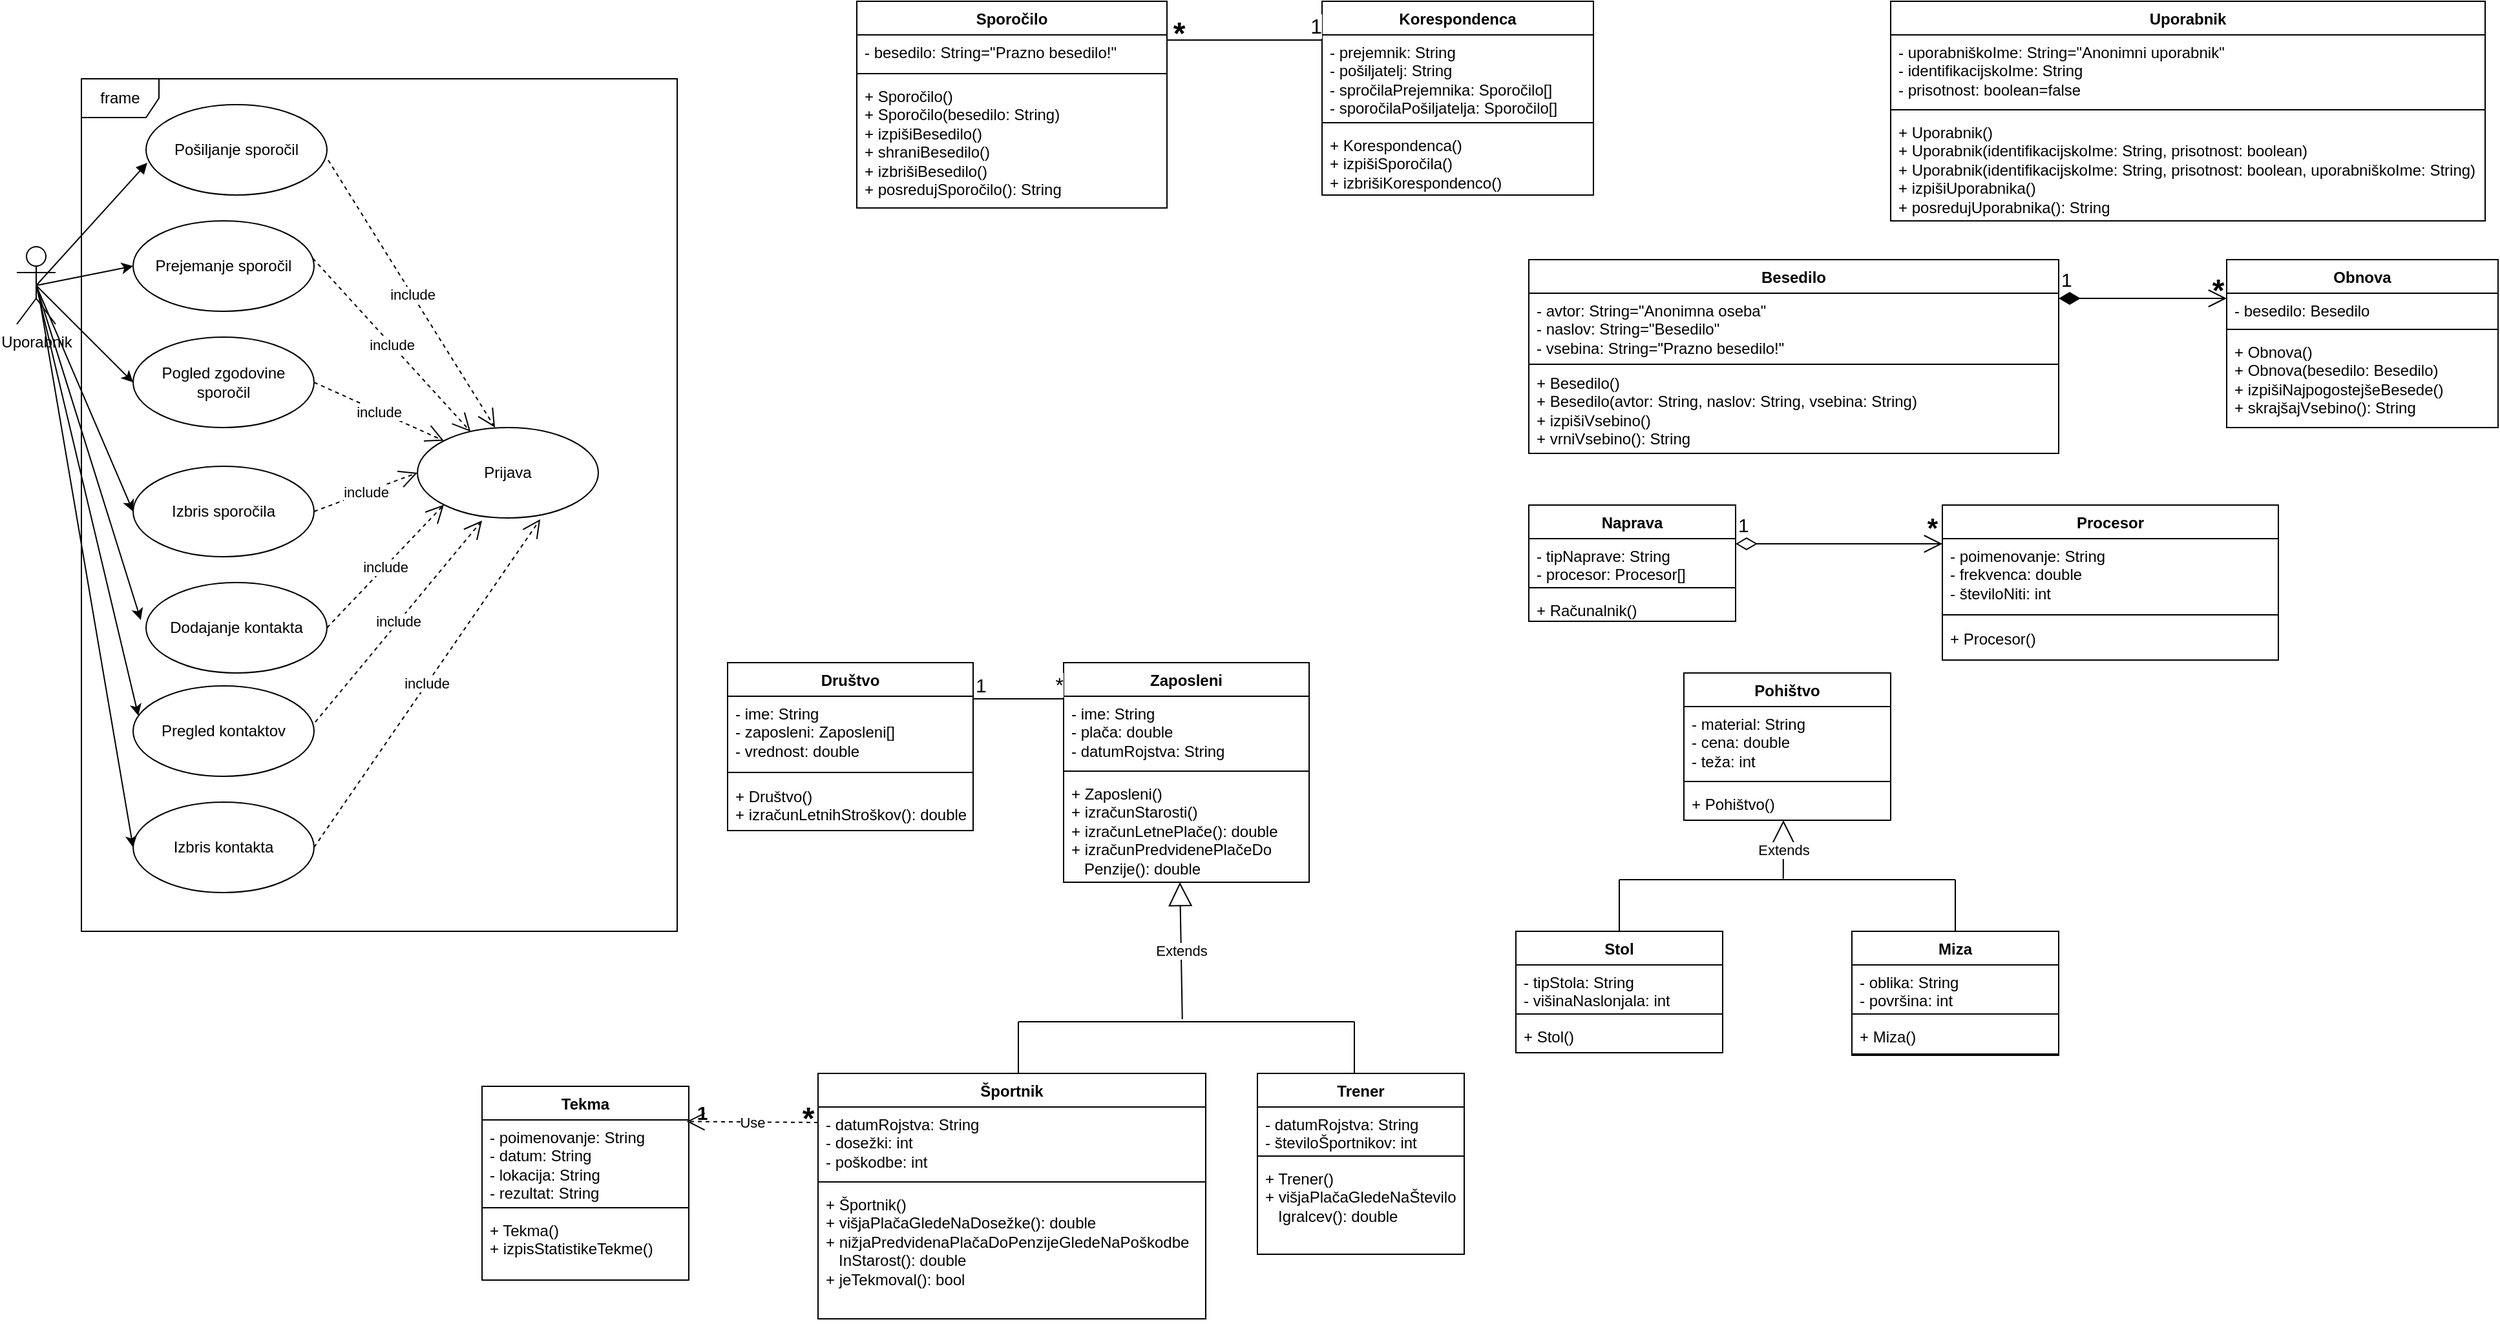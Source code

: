<mxfile version="22.1.18" type="github">
  <diagram name="Page-1" id="e7e014a7-5840-1c2e-5031-d8a46d1fe8dd">
    <mxGraphModel dx="3728" dy="1201" grid="1" gridSize="10" guides="1" tooltips="1" connect="1" arrows="1" fold="1" page="1" pageScale="1" pageWidth="827" pageHeight="1169" background="none" math="0" shadow="0">
      <root>
        <mxCell id="0" />
        <mxCell id="1" parent="0" />
        <mxCell id="2Ut5ocH-LsbYLZYQ9y6n-55" value="Sporočilo" style="swimlane;fontStyle=1;align=center;verticalAlign=top;childLayout=stackLayout;horizontal=1;startSize=26;horizontalStack=0;resizeParent=1;resizeParentMax=0;resizeLast=0;collapsible=1;marginBottom=0;whiteSpace=wrap;html=1;" parent="1" vertex="1">
          <mxGeometry x="-480" y="40" width="240" height="160" as="geometry" />
        </mxCell>
        <mxCell id="2Ut5ocH-LsbYLZYQ9y6n-56" value="- besedilo: String=&quot;Prazno besedilo!&quot;" style="text;strokeColor=none;fillColor=none;align=left;verticalAlign=top;spacingLeft=4;spacingRight=4;overflow=hidden;rotatable=0;points=[[0,0.5],[1,0.5]];portConstraint=eastwest;whiteSpace=wrap;html=1;" parent="2Ut5ocH-LsbYLZYQ9y6n-55" vertex="1">
          <mxGeometry y="26" width="240" height="26" as="geometry" />
        </mxCell>
        <mxCell id="2Ut5ocH-LsbYLZYQ9y6n-57" value="" style="line;strokeWidth=1;fillColor=none;align=left;verticalAlign=middle;spacingTop=-1;spacingLeft=3;spacingRight=3;rotatable=0;labelPosition=right;points=[];portConstraint=eastwest;strokeColor=inherit;" parent="2Ut5ocH-LsbYLZYQ9y6n-55" vertex="1">
          <mxGeometry y="52" width="240" height="8" as="geometry" />
        </mxCell>
        <mxCell id="2Ut5ocH-LsbYLZYQ9y6n-58" value="+ Sporočilo()&lt;br&gt;+ Sporočilo(besedilo: String)&lt;br&gt;+ izpišiBesedilo()&lt;br&gt;+ shraniBesedilo()&lt;br&gt;+ izbrišiBesedilo()&lt;br&gt;+ posredujSporočilo(): String&lt;br&gt;&lt;span id=&quot;docs-internal-guid-d6e9b608-7fff-2b1b-9bd6-6f1874b1965f&quot;&gt;&lt;/span&gt;&lt;span id=&quot;docs-internal-guid-d6e9b608-7fff-2b1b-9bd6-6f1874b1965f&quot;&gt;&lt;/span&gt;&lt;span id=&quot;docs-internal-guid-d6e9b608-7fff-2b1b-9bd6-6f1874b1965f&quot;&gt;&lt;/span&gt;&lt;span id=&quot;docs-internal-guid-d6e9b608-7fff-2b1b-9bd6-6f1874b1965f&quot;&gt;&lt;/span&gt;&lt;span id=&quot;docs-internal-guid-d6e9b608-7fff-2b1b-9bd6-6f1874b1965f&quot;&gt;&lt;/span&gt;" style="text;strokeColor=none;fillColor=none;align=left;verticalAlign=top;spacingLeft=4;spacingRight=4;overflow=hidden;rotatable=0;points=[[0,0.5],[1,0.5]];portConstraint=eastwest;whiteSpace=wrap;html=1;" parent="2Ut5ocH-LsbYLZYQ9y6n-55" vertex="1">
          <mxGeometry y="60" width="240" height="100" as="geometry" />
        </mxCell>
        <mxCell id="uHNLdla4G0YN6rVvNCMQ-1" value="Uporabnik" style="swimlane;fontStyle=1;align=center;verticalAlign=top;childLayout=stackLayout;horizontal=1;startSize=26;horizontalStack=0;resizeParent=1;resizeParentMax=0;resizeLast=0;collapsible=1;marginBottom=0;whiteSpace=wrap;html=1;" parent="1" vertex="1">
          <mxGeometry x="320" y="40" width="460" height="170" as="geometry" />
        </mxCell>
        <mxCell id="uHNLdla4G0YN6rVvNCMQ-2" value="- uporabniškoIme: String=&quot;Anonimni uporabnik&quot;&lt;br&gt;- identifikacijskoIme: String&lt;br&gt;- prisotnost: boolean=false" style="text;strokeColor=none;fillColor=none;align=left;verticalAlign=top;spacingLeft=4;spacingRight=4;overflow=hidden;rotatable=0;points=[[0,0.5],[1,0.5]];portConstraint=eastwest;whiteSpace=wrap;html=1;" parent="uHNLdla4G0YN6rVvNCMQ-1" vertex="1">
          <mxGeometry y="26" width="460" height="54" as="geometry" />
        </mxCell>
        <mxCell id="uHNLdla4G0YN6rVvNCMQ-3" value="" style="line;strokeWidth=1;fillColor=none;align=left;verticalAlign=middle;spacingTop=-1;spacingLeft=3;spacingRight=3;rotatable=0;labelPosition=right;points=[];portConstraint=eastwest;strokeColor=inherit;" parent="uHNLdla4G0YN6rVvNCMQ-1" vertex="1">
          <mxGeometry y="80" width="460" height="8" as="geometry" />
        </mxCell>
        <mxCell id="uHNLdla4G0YN6rVvNCMQ-4" value="+ Uporabnik()&lt;br&gt;+ Uporabnik(identifikacijskoIme: String, prisotnost: boolean)&lt;br&gt;+ Uporabnik(identifikacijskoIme: String, prisotnost: boolean, uporabniškoIme: String)&lt;br&gt;+ izpišiUporabnika()&lt;br&gt;+ posredujUporabnika(): String" style="text;strokeColor=none;fillColor=none;align=left;verticalAlign=top;spacingLeft=4;spacingRight=4;overflow=hidden;rotatable=0;points=[[0,0.5],[1,0.5]];portConstraint=eastwest;whiteSpace=wrap;html=1;" parent="uHNLdla4G0YN6rVvNCMQ-1" vertex="1">
          <mxGeometry y="88" width="460" height="82" as="geometry" />
        </mxCell>
        <mxCell id="2gEArUe1M6GAnmezjM4J-1" value="Besedilo" style="swimlane;fontStyle=1;align=center;verticalAlign=top;childLayout=stackLayout;horizontal=1;startSize=26;horizontalStack=0;resizeParent=1;resizeParentMax=0;resizeLast=0;collapsible=1;marginBottom=0;whiteSpace=wrap;html=1;" parent="1" vertex="1">
          <mxGeometry x="40" y="240" width="410" height="150" as="geometry" />
        </mxCell>
        <mxCell id="2gEArUe1M6GAnmezjM4J-2" value="- avtor: String=&quot;Anonimna oseba&quot;&lt;br style=&quot;border-color: var(--border-color);&quot;&gt;- naslov: String=&quot;Besedilo&quot;&lt;br style=&quot;border-color: var(--border-color);&quot;&gt;- vsebina: String=&quot;Prazno besedilo!&quot;" style="text;strokeColor=none;fillColor=none;align=left;verticalAlign=top;spacingLeft=4;spacingRight=4;overflow=hidden;rotatable=0;points=[[0,0.5],[1,0.5]];portConstraint=eastwest;whiteSpace=wrap;html=1;" parent="2gEArUe1M6GAnmezjM4J-1" vertex="1">
          <mxGeometry y="26" width="410" height="54" as="geometry" />
        </mxCell>
        <mxCell id="2gEArUe1M6GAnmezjM4J-3" value="" style="line;strokeWidth=1;fillColor=none;align=left;verticalAlign=middle;spacingTop=-1;spacingLeft=3;spacingRight=3;rotatable=0;labelPosition=right;points=[];portConstraint=eastwest;strokeColor=inherit;" parent="2gEArUe1M6GAnmezjM4J-1" vertex="1">
          <mxGeometry y="80" width="410" height="2" as="geometry" />
        </mxCell>
        <mxCell id="2gEArUe1M6GAnmezjM4J-4" value="+ Besedilo()&lt;br style=&quot;border-color: var(--border-color);&quot;&gt;+ Besedilo(avtor: String, naslov: String, vsebina: String)&lt;br style=&quot;border-color: var(--border-color);&quot;&gt;+ izpišiVsebino()&lt;br style=&quot;border-color: var(--border-color);&quot;&gt;+ vrniVsebino(): String" style="text;strokeColor=none;fillColor=none;align=left;verticalAlign=top;spacingLeft=4;spacingRight=4;overflow=hidden;rotatable=0;points=[[0,0.5],[1,0.5]];portConstraint=eastwest;whiteSpace=wrap;html=1;" parent="2gEArUe1M6GAnmezjM4J-1" vertex="1">
          <mxGeometry y="82" width="410" height="68" as="geometry" />
        </mxCell>
        <mxCell id="2gEArUe1M6GAnmezjM4J-5" value="Obnova" style="swimlane;fontStyle=1;align=center;verticalAlign=top;childLayout=stackLayout;horizontal=1;startSize=26;horizontalStack=0;resizeParent=1;resizeParentMax=0;resizeLast=0;collapsible=1;marginBottom=0;whiteSpace=wrap;html=1;" parent="1" vertex="1">
          <mxGeometry x="580" y="240" width="210" height="130" as="geometry" />
        </mxCell>
        <mxCell id="2gEArUe1M6GAnmezjM4J-6" value="- besedilo: Besedilo" style="text;strokeColor=none;fillColor=none;align=left;verticalAlign=top;spacingLeft=4;spacingRight=4;overflow=hidden;rotatable=0;points=[[0,0.5],[1,0.5]];portConstraint=eastwest;whiteSpace=wrap;html=1;" parent="2gEArUe1M6GAnmezjM4J-5" vertex="1">
          <mxGeometry y="26" width="210" height="24" as="geometry" />
        </mxCell>
        <mxCell id="2gEArUe1M6GAnmezjM4J-7" value="" style="line;strokeWidth=1;fillColor=none;align=left;verticalAlign=middle;spacingTop=-1;spacingLeft=3;spacingRight=3;rotatable=0;labelPosition=right;points=[];portConstraint=eastwest;strokeColor=inherit;" parent="2gEArUe1M6GAnmezjM4J-5" vertex="1">
          <mxGeometry y="50" width="210" height="8" as="geometry" />
        </mxCell>
        <mxCell id="2gEArUe1M6GAnmezjM4J-8" value="+ Obnova()&lt;br&gt;+ Obnova(besedilo: Besedilo)&lt;br&gt;+ izpišiNajpogostejšeBesede()&lt;br&gt;+ skrajšajVsebino(): String" style="text;strokeColor=none;fillColor=none;align=left;verticalAlign=top;spacingLeft=4;spacingRight=4;overflow=hidden;rotatable=0;points=[[0,0.5],[1,0.5]];portConstraint=eastwest;whiteSpace=wrap;html=1;" parent="2gEArUe1M6GAnmezjM4J-5" vertex="1">
          <mxGeometry y="58" width="210" height="72" as="geometry" />
        </mxCell>
        <mxCell id="2gEArUe1M6GAnmezjM4J-11" value="&lt;font style=&quot;font-size: 15px;&quot;&gt;1&lt;/font&gt;" style="endArrow=open;html=1;endSize=12;startArrow=diamondThin;startSize=14;startFill=1;edgeStyle=orthogonalEdgeStyle;align=left;verticalAlign=bottom;rounded=0;" parent="1" edge="1">
          <mxGeometry x="-1" y="3" relative="1" as="geometry">
            <mxPoint x="450" y="270" as="sourcePoint" />
            <mxPoint x="580" y="270" as="targetPoint" />
            <mxPoint as="offset" />
          </mxGeometry>
        </mxCell>
        <mxCell id="2gEArUe1M6GAnmezjM4J-12" value="Naprava" style="swimlane;fontStyle=1;align=center;verticalAlign=top;childLayout=stackLayout;horizontal=1;startSize=26;horizontalStack=0;resizeParent=1;resizeParentMax=0;resizeLast=0;collapsible=1;marginBottom=0;whiteSpace=wrap;html=1;" parent="1" vertex="1">
          <mxGeometry x="40" y="430" width="160" height="90" as="geometry" />
        </mxCell>
        <mxCell id="2gEArUe1M6GAnmezjM4J-13" value="- tipNaprave: String&lt;br&gt;- procesor: Procesor[]" style="text;strokeColor=none;fillColor=none;align=left;verticalAlign=top;spacingLeft=4;spacingRight=4;overflow=hidden;rotatable=0;points=[[0,0.5],[1,0.5]];portConstraint=eastwest;whiteSpace=wrap;html=1;" parent="2gEArUe1M6GAnmezjM4J-12" vertex="1">
          <mxGeometry y="26" width="160" height="34" as="geometry" />
        </mxCell>
        <mxCell id="2gEArUe1M6GAnmezjM4J-14" value="" style="line;strokeWidth=1;fillColor=none;align=left;verticalAlign=middle;spacingTop=-1;spacingLeft=3;spacingRight=3;rotatable=0;labelPosition=right;points=[];portConstraint=eastwest;strokeColor=inherit;" parent="2gEArUe1M6GAnmezjM4J-12" vertex="1">
          <mxGeometry y="60" width="160" height="8" as="geometry" />
        </mxCell>
        <mxCell id="2gEArUe1M6GAnmezjM4J-15" value="+ Računalnik()" style="text;strokeColor=none;fillColor=none;align=left;verticalAlign=top;spacingLeft=4;spacingRight=4;overflow=hidden;rotatable=0;points=[[0,0.5],[1,0.5]];portConstraint=eastwest;whiteSpace=wrap;html=1;" parent="2gEArUe1M6GAnmezjM4J-12" vertex="1">
          <mxGeometry y="68" width="160" height="22" as="geometry" />
        </mxCell>
        <mxCell id="2gEArUe1M6GAnmezjM4J-16" value="Procesor" style="swimlane;fontStyle=1;align=center;verticalAlign=top;childLayout=stackLayout;horizontal=1;startSize=26;horizontalStack=0;resizeParent=1;resizeParentMax=0;resizeLast=0;collapsible=1;marginBottom=0;whiteSpace=wrap;html=1;" parent="1" vertex="1">
          <mxGeometry x="360" y="430" width="260" height="120" as="geometry" />
        </mxCell>
        <mxCell id="2gEArUe1M6GAnmezjM4J-17" value="- poimenovanje: String&lt;br&gt;- frekvenca: double&lt;br&gt;- številoNiti: int" style="text;strokeColor=none;fillColor=none;align=left;verticalAlign=top;spacingLeft=4;spacingRight=4;overflow=hidden;rotatable=0;points=[[0,0.5],[1,0.5]];portConstraint=eastwest;whiteSpace=wrap;html=1;" parent="2gEArUe1M6GAnmezjM4J-16" vertex="1">
          <mxGeometry y="26" width="260" height="54" as="geometry" />
        </mxCell>
        <mxCell id="2gEArUe1M6GAnmezjM4J-18" value="" style="line;strokeWidth=1;fillColor=none;align=left;verticalAlign=middle;spacingTop=-1;spacingLeft=3;spacingRight=3;rotatable=0;labelPosition=right;points=[];portConstraint=eastwest;strokeColor=inherit;" parent="2gEArUe1M6GAnmezjM4J-16" vertex="1">
          <mxGeometry y="80" width="260" height="10" as="geometry" />
        </mxCell>
        <mxCell id="2gEArUe1M6GAnmezjM4J-19" value="+ Procesor()" style="text;strokeColor=none;fillColor=none;align=left;verticalAlign=top;spacingLeft=4;spacingRight=4;overflow=hidden;rotatable=0;points=[[0,0.5],[1,0.5]];portConstraint=eastwest;whiteSpace=wrap;html=1;" parent="2gEArUe1M6GAnmezjM4J-16" vertex="1">
          <mxGeometry y="90" width="260" height="30" as="geometry" />
        </mxCell>
        <mxCell id="2gEArUe1M6GAnmezjM4J-21" value="&lt;font style=&quot;font-size: 15px;&quot;&gt;1&lt;/font&gt;" style="endArrow=open;html=1;endSize=12;startArrow=diamondThin;startSize=14;startFill=0;edgeStyle=orthogonalEdgeStyle;align=left;verticalAlign=bottom;rounded=0;" parent="1" edge="1">
          <mxGeometry x="-1" y="3" relative="1" as="geometry">
            <mxPoint x="200" y="460" as="sourcePoint" />
            <mxPoint x="360" y="460" as="targetPoint" />
          </mxGeometry>
        </mxCell>
        <mxCell id="2gEArUe1M6GAnmezjM4J-22" value="Stol" style="swimlane;fontStyle=1;align=center;verticalAlign=top;childLayout=stackLayout;horizontal=1;startSize=26;horizontalStack=0;resizeParent=1;resizeParentMax=0;resizeLast=0;collapsible=1;marginBottom=0;whiteSpace=wrap;html=1;" parent="1" vertex="1">
          <mxGeometry x="30" y="760" width="160" height="94" as="geometry" />
        </mxCell>
        <mxCell id="2gEArUe1M6GAnmezjM4J-23" value="- tipStola: String&lt;br style=&quot;border-color: var(--border-color);&quot;&gt;- višinaNaslonjala: int" style="text;strokeColor=none;fillColor=none;align=left;verticalAlign=top;spacingLeft=4;spacingRight=4;overflow=hidden;rotatable=0;points=[[0,0.5],[1,0.5]];portConstraint=eastwest;whiteSpace=wrap;html=1;" parent="2gEArUe1M6GAnmezjM4J-22" vertex="1">
          <mxGeometry y="26" width="160" height="34" as="geometry" />
        </mxCell>
        <mxCell id="2gEArUe1M6GAnmezjM4J-24" value="" style="line;strokeWidth=1;fillColor=none;align=left;verticalAlign=middle;spacingTop=-1;spacingLeft=3;spacingRight=3;rotatable=0;labelPosition=right;points=[];portConstraint=eastwest;strokeColor=inherit;" parent="2gEArUe1M6GAnmezjM4J-22" vertex="1">
          <mxGeometry y="60" width="160" height="8" as="geometry" />
        </mxCell>
        <mxCell id="2gEArUe1M6GAnmezjM4J-25" value="+ Stol()" style="text;strokeColor=none;fillColor=none;align=left;verticalAlign=top;spacingLeft=4;spacingRight=4;overflow=hidden;rotatable=0;points=[[0,0.5],[1,0.5]];portConstraint=eastwest;whiteSpace=wrap;html=1;" parent="2gEArUe1M6GAnmezjM4J-22" vertex="1">
          <mxGeometry y="68" width="160" height="26" as="geometry" />
        </mxCell>
        <mxCell id="2gEArUe1M6GAnmezjM4J-26" value="Miza" style="swimlane;fontStyle=1;align=center;verticalAlign=top;childLayout=stackLayout;horizontal=1;startSize=26;horizontalStack=0;resizeParent=1;resizeParentMax=0;resizeLast=0;collapsible=1;marginBottom=0;whiteSpace=wrap;html=1;" parent="1" vertex="1">
          <mxGeometry x="290" y="760" width="160" height="96" as="geometry" />
        </mxCell>
        <mxCell id="2gEArUe1M6GAnmezjM4J-27" value="- oblika: String&lt;br&gt;- površina: int" style="text;strokeColor=none;fillColor=none;align=left;verticalAlign=top;spacingLeft=4;spacingRight=4;overflow=hidden;rotatable=0;points=[[0,0.5],[1,0.5]];portConstraint=eastwest;whiteSpace=wrap;html=1;" parent="2gEArUe1M6GAnmezjM4J-26" vertex="1">
          <mxGeometry y="26" width="160" height="34" as="geometry" />
        </mxCell>
        <mxCell id="2gEArUe1M6GAnmezjM4J-28" value="" style="line;strokeWidth=1;fillColor=none;align=left;verticalAlign=middle;spacingTop=-1;spacingLeft=3;spacingRight=3;rotatable=0;labelPosition=right;points=[];portConstraint=eastwest;strokeColor=inherit;" parent="2gEArUe1M6GAnmezjM4J-26" vertex="1">
          <mxGeometry y="60" width="160" height="8" as="geometry" />
        </mxCell>
        <mxCell id="2gEArUe1M6GAnmezjM4J-29" value="+ Miza()" style="text;strokeColor=none;fillColor=none;align=left;verticalAlign=top;spacingLeft=4;spacingRight=4;overflow=hidden;rotatable=0;points=[[0,0.5],[1,0.5]];portConstraint=eastwest;whiteSpace=wrap;html=1;" parent="2gEArUe1M6GAnmezjM4J-26" vertex="1">
          <mxGeometry y="68" width="160" height="26" as="geometry" />
        </mxCell>
        <mxCell id="2gEArUe1M6GAnmezjM4J-48" value="" style="line;strokeWidth=1;fillColor=none;align=left;verticalAlign=middle;spacingTop=-1;spacingLeft=3;spacingRight=3;rotatable=0;labelPosition=right;points=[];portConstraint=eastwest;strokeColor=inherit;" parent="2gEArUe1M6GAnmezjM4J-26" vertex="1">
          <mxGeometry y="94" width="160" height="2" as="geometry" />
        </mxCell>
        <mxCell id="2gEArUe1M6GAnmezjM4J-30" value="Pohištvo" style="swimlane;fontStyle=1;align=center;verticalAlign=top;childLayout=stackLayout;horizontal=1;startSize=26;horizontalStack=0;resizeParent=1;resizeParentMax=0;resizeLast=0;collapsible=1;marginBottom=0;whiteSpace=wrap;html=1;" parent="1" vertex="1">
          <mxGeometry x="160" y="560" width="160" height="114" as="geometry" />
        </mxCell>
        <mxCell id="2gEArUe1M6GAnmezjM4J-31" value="- material: String&lt;br&gt;- cena: double&lt;br&gt;- teža: int" style="text;strokeColor=none;fillColor=none;align=left;verticalAlign=top;spacingLeft=4;spacingRight=4;overflow=hidden;rotatable=0;points=[[0,0.5],[1,0.5]];portConstraint=eastwest;whiteSpace=wrap;html=1;" parent="2gEArUe1M6GAnmezjM4J-30" vertex="1">
          <mxGeometry y="26" width="160" height="54" as="geometry" />
        </mxCell>
        <mxCell id="2gEArUe1M6GAnmezjM4J-32" value="" style="line;strokeWidth=1;fillColor=none;align=left;verticalAlign=middle;spacingTop=-1;spacingLeft=3;spacingRight=3;rotatable=0;labelPosition=right;points=[];portConstraint=eastwest;strokeColor=inherit;" parent="2gEArUe1M6GAnmezjM4J-30" vertex="1">
          <mxGeometry y="80" width="160" height="8" as="geometry" />
        </mxCell>
        <mxCell id="2gEArUe1M6GAnmezjM4J-33" value="+ Pohištvo()" style="text;strokeColor=none;fillColor=none;align=left;verticalAlign=top;spacingLeft=4;spacingRight=4;overflow=hidden;rotatable=0;points=[[0,0.5],[1,0.5]];portConstraint=eastwest;whiteSpace=wrap;html=1;" parent="2gEArUe1M6GAnmezjM4J-30" vertex="1">
          <mxGeometry y="88" width="160" height="26" as="geometry" />
        </mxCell>
        <mxCell id="2gEArUe1M6GAnmezjM4J-35" value="Extends" style="endArrow=block;endSize=16;endFill=0;html=1;rounded=0;exitX=0.488;exitY=0.48;exitDx=0;exitDy=0;exitPerimeter=0;" parent="1" source="2gEArUe1M6GAnmezjM4J-36" edge="1">
          <mxGeometry width="160" relative="1" as="geometry">
            <mxPoint x="241" y="723" as="sourcePoint" />
            <mxPoint x="237" y="674" as="targetPoint" />
          </mxGeometry>
        </mxCell>
        <mxCell id="2gEArUe1M6GAnmezjM4J-36" value="" style="line;strokeWidth=1;fillColor=none;align=left;verticalAlign=middle;spacingTop=-1;spacingLeft=3;spacingRight=3;rotatable=0;labelPosition=right;points=[];portConstraint=eastwest;strokeColor=inherit;" parent="1" vertex="1">
          <mxGeometry x="110" y="700" width="260" height="40" as="geometry" />
        </mxCell>
        <mxCell id="2gEArUe1M6GAnmezjM4J-65" value="Tekma" style="swimlane;fontStyle=1;align=center;verticalAlign=top;childLayout=stackLayout;horizontal=1;startSize=26;horizontalStack=0;resizeParent=1;resizeParentMax=0;resizeLast=0;collapsible=1;marginBottom=0;whiteSpace=wrap;html=1;" parent="1" vertex="1">
          <mxGeometry x="-770" y="880" width="160" height="150" as="geometry" />
        </mxCell>
        <mxCell id="2gEArUe1M6GAnmezjM4J-66" value="- poimenovanje: String&lt;br&gt;- datum: String&lt;br&gt;- lokacija: String&lt;br&gt;- rezultat: String" style="text;strokeColor=none;fillColor=none;align=left;verticalAlign=top;spacingLeft=4;spacingRight=4;overflow=hidden;rotatable=0;points=[[0,0.5],[1,0.5]];portConstraint=eastwest;whiteSpace=wrap;html=1;" parent="2gEArUe1M6GAnmezjM4J-65" vertex="1">
          <mxGeometry y="26" width="160" height="64" as="geometry" />
        </mxCell>
        <mxCell id="2gEArUe1M6GAnmezjM4J-67" value="" style="line;strokeWidth=1;fillColor=none;align=left;verticalAlign=middle;spacingTop=-1;spacingLeft=3;spacingRight=3;rotatable=0;labelPosition=right;points=[];portConstraint=eastwest;strokeColor=inherit;" parent="2gEArUe1M6GAnmezjM4J-65" vertex="1">
          <mxGeometry y="90" width="160" height="8" as="geometry" />
        </mxCell>
        <mxCell id="2gEArUe1M6GAnmezjM4J-68" value="+ Tekma()&lt;br&gt;+ izpisStatistikeTekme()" style="text;strokeColor=none;fillColor=none;align=left;verticalAlign=top;spacingLeft=4;spacingRight=4;overflow=hidden;rotatable=0;points=[[0,0.5],[1,0.5]];portConstraint=eastwest;whiteSpace=wrap;html=1;" parent="2gEArUe1M6GAnmezjM4J-65" vertex="1">
          <mxGeometry y="98" width="160" height="52" as="geometry" />
        </mxCell>
        <mxCell id="2gEArUe1M6GAnmezjM4J-69" value="Trener" style="swimlane;fontStyle=1;align=center;verticalAlign=top;childLayout=stackLayout;horizontal=1;startSize=26;horizontalStack=0;resizeParent=1;resizeParentMax=0;resizeLast=0;collapsible=1;marginBottom=0;whiteSpace=wrap;html=1;" parent="1" vertex="1">
          <mxGeometry x="-170" y="870" width="160" height="140" as="geometry" />
        </mxCell>
        <mxCell id="2gEArUe1M6GAnmezjM4J-70" value="- datumRojstva: String&lt;br&gt;- številoŠportnikov: int" style="text;strokeColor=none;fillColor=none;align=left;verticalAlign=top;spacingLeft=4;spacingRight=4;overflow=hidden;rotatable=0;points=[[0,0.5],[1,0.5]];portConstraint=eastwest;whiteSpace=wrap;html=1;" parent="2gEArUe1M6GAnmezjM4J-69" vertex="1">
          <mxGeometry y="26" width="160" height="34" as="geometry" />
        </mxCell>
        <mxCell id="2gEArUe1M6GAnmezjM4J-71" value="" style="line;strokeWidth=1;fillColor=none;align=left;verticalAlign=middle;spacingTop=-1;spacingLeft=3;spacingRight=3;rotatable=0;labelPosition=right;points=[];portConstraint=eastwest;strokeColor=inherit;" parent="2gEArUe1M6GAnmezjM4J-69" vertex="1">
          <mxGeometry y="60" width="160" height="8" as="geometry" />
        </mxCell>
        <mxCell id="2gEArUe1M6GAnmezjM4J-72" value="+ Trener()&lt;br&gt;+ višjaPlačaGledeNaŠtevilo&lt;br&gt;&amp;nbsp; &amp;nbsp;Igralcev(): double" style="text;strokeColor=none;fillColor=none;align=left;verticalAlign=top;spacingLeft=4;spacingRight=4;overflow=hidden;rotatable=0;points=[[0,0.5],[1,0.5]];portConstraint=eastwest;whiteSpace=wrap;html=1;" parent="2gEArUe1M6GAnmezjM4J-69" vertex="1">
          <mxGeometry y="68" width="160" height="72" as="geometry" />
        </mxCell>
        <mxCell id="2gEArUe1M6GAnmezjM4J-73" value="Društvo" style="swimlane;fontStyle=1;align=center;verticalAlign=top;childLayout=stackLayout;horizontal=1;startSize=26;horizontalStack=0;resizeParent=1;resizeParentMax=0;resizeLast=0;collapsible=1;marginBottom=0;whiteSpace=wrap;html=1;" parent="1" vertex="1">
          <mxGeometry x="-580" y="552" width="190" height="130" as="geometry" />
        </mxCell>
        <mxCell id="2gEArUe1M6GAnmezjM4J-74" value="- ime: String&lt;br&gt;- zaposleni: Zaposleni[]&lt;br&gt;- vrednost: double" style="text;strokeColor=none;fillColor=none;align=left;verticalAlign=top;spacingLeft=4;spacingRight=4;overflow=hidden;rotatable=0;points=[[0,0.5],[1,0.5]];portConstraint=eastwest;whiteSpace=wrap;html=1;" parent="2gEArUe1M6GAnmezjM4J-73" vertex="1">
          <mxGeometry y="26" width="190" height="54" as="geometry" />
        </mxCell>
        <mxCell id="2gEArUe1M6GAnmezjM4J-75" value="" style="line;strokeWidth=1;fillColor=none;align=left;verticalAlign=middle;spacingTop=-1;spacingLeft=3;spacingRight=3;rotatable=0;labelPosition=right;points=[];portConstraint=eastwest;strokeColor=inherit;" parent="2gEArUe1M6GAnmezjM4J-73" vertex="1">
          <mxGeometry y="80" width="190" height="10" as="geometry" />
        </mxCell>
        <mxCell id="2gEArUe1M6GAnmezjM4J-76" value="+ Društvo()&lt;br&gt;+ izračunLetnihStroškov(): double" style="text;strokeColor=none;fillColor=none;align=left;verticalAlign=top;spacingLeft=4;spacingRight=4;overflow=hidden;rotatable=0;points=[[0,0.5],[1,0.5]];portConstraint=eastwest;whiteSpace=wrap;html=1;" parent="2gEArUe1M6GAnmezjM4J-73" vertex="1">
          <mxGeometry y="90" width="190" height="40" as="geometry" />
        </mxCell>
        <mxCell id="2gEArUe1M6GAnmezjM4J-77" value="Športnik" style="swimlane;fontStyle=1;align=center;verticalAlign=top;childLayout=stackLayout;horizontal=1;startSize=26;horizontalStack=0;resizeParent=1;resizeParentMax=0;resizeLast=0;collapsible=1;marginBottom=0;whiteSpace=wrap;html=1;" parent="1" vertex="1">
          <mxGeometry x="-510" y="870" width="300" height="190" as="geometry" />
        </mxCell>
        <mxCell id="2gEArUe1M6GAnmezjM4J-78" value="- datumRojstva: String&lt;br&gt;- dosežki: int&lt;br&gt;- poškodbe: int" style="text;strokeColor=none;fillColor=none;align=left;verticalAlign=top;spacingLeft=4;spacingRight=4;overflow=hidden;rotatable=0;points=[[0,0.5],[1,0.5]];portConstraint=eastwest;whiteSpace=wrap;html=1;" parent="2gEArUe1M6GAnmezjM4J-77" vertex="1">
          <mxGeometry y="26" width="300" height="54" as="geometry" />
        </mxCell>
        <mxCell id="2gEArUe1M6GAnmezjM4J-79" value="" style="line;strokeWidth=1;fillColor=none;align=left;verticalAlign=middle;spacingTop=-1;spacingLeft=3;spacingRight=3;rotatable=0;labelPosition=right;points=[];portConstraint=eastwest;strokeColor=inherit;" parent="2gEArUe1M6GAnmezjM4J-77" vertex="1">
          <mxGeometry y="80" width="300" height="8" as="geometry" />
        </mxCell>
        <mxCell id="2gEArUe1M6GAnmezjM4J-80" value="+ Športnik()&lt;br&gt;+ višjaPlačaGledeNaDosežke(): double&lt;br&gt;+ nižjaPredvidenaPlačaDoPenzijeGledeNaPoškodbe&lt;br&gt;&amp;nbsp; &amp;nbsp;InStarost(): double&lt;br&gt;+ jeTekmoval(): bool" style="text;strokeColor=none;fillColor=none;align=left;verticalAlign=top;spacingLeft=4;spacingRight=4;overflow=hidden;rotatable=0;points=[[0,0.5],[1,0.5]];portConstraint=eastwest;whiteSpace=wrap;html=1;" parent="2gEArUe1M6GAnmezjM4J-77" vertex="1">
          <mxGeometry y="88" width="300" height="102" as="geometry" />
        </mxCell>
        <mxCell id="2gEArUe1M6GAnmezjM4J-81" value="Zaposleni" style="swimlane;fontStyle=1;align=center;verticalAlign=top;childLayout=stackLayout;horizontal=1;startSize=26;horizontalStack=0;resizeParent=1;resizeParentMax=0;resizeLast=0;collapsible=1;marginBottom=0;whiteSpace=wrap;html=1;" parent="1" vertex="1">
          <mxGeometry x="-320" y="552" width="190" height="170" as="geometry" />
        </mxCell>
        <mxCell id="2gEArUe1M6GAnmezjM4J-82" value="- ime: String&lt;br&gt;- plača: double&lt;br&gt;- datumRojstva: String" style="text;strokeColor=none;fillColor=none;align=left;verticalAlign=top;spacingLeft=4;spacingRight=4;overflow=hidden;rotatable=0;points=[[0,0.5],[1,0.5]];portConstraint=eastwest;whiteSpace=wrap;html=1;" parent="2gEArUe1M6GAnmezjM4J-81" vertex="1">
          <mxGeometry y="26" width="190" height="54" as="geometry" />
        </mxCell>
        <mxCell id="2gEArUe1M6GAnmezjM4J-83" value="" style="line;strokeWidth=1;fillColor=none;align=left;verticalAlign=middle;spacingTop=-1;spacingLeft=3;spacingRight=3;rotatable=0;labelPosition=right;points=[];portConstraint=eastwest;strokeColor=inherit;" parent="2gEArUe1M6GAnmezjM4J-81" vertex="1">
          <mxGeometry y="80" width="190" height="8" as="geometry" />
        </mxCell>
        <mxCell id="2gEArUe1M6GAnmezjM4J-84" value="+ Zaposleni()&lt;br&gt;+ izračunStarosti()&lt;br&gt;+ izračunLetnePlače(): double&lt;br&gt;+ izračunPredvidenePlačeDo&lt;br&gt;&amp;nbsp; &amp;nbsp;Penzije(): double" style="text;strokeColor=none;fillColor=none;align=left;verticalAlign=top;spacingLeft=4;spacingRight=4;overflow=hidden;rotatable=0;points=[[0,0.5],[1,0.5]];portConstraint=eastwest;whiteSpace=wrap;html=1;" parent="2gEArUe1M6GAnmezjM4J-81" vertex="1">
          <mxGeometry y="88" width="190" height="82" as="geometry" />
        </mxCell>
        <mxCell id="2gEArUe1M6GAnmezjM4J-92" value="" style="endArrow=none;html=1;rounded=0;" parent="1" edge="1">
          <mxGeometry width="50" height="50" relative="1" as="geometry">
            <mxPoint x="110" y="760" as="sourcePoint" />
            <mxPoint x="110" y="720" as="targetPoint" />
            <Array as="points">
              <mxPoint x="110" y="750" />
            </Array>
          </mxGeometry>
        </mxCell>
        <mxCell id="2gEArUe1M6GAnmezjM4J-93" value="" style="endArrow=none;html=1;rounded=0;exitX=0.5;exitY=0;exitDx=0;exitDy=0;" parent="1" source="2gEArUe1M6GAnmezjM4J-26" edge="1">
          <mxGeometry width="50" height="50" relative="1" as="geometry">
            <mxPoint x="320" y="770" as="sourcePoint" />
            <mxPoint x="370" y="720" as="targetPoint" />
          </mxGeometry>
        </mxCell>
        <mxCell id="2gEArUe1M6GAnmezjM4J-94" value="Use" style="endArrow=open;endSize=12;dashed=1;html=1;rounded=0;entryX=0.989;entryY=0.019;entryDx=0;entryDy=0;entryPerimeter=0;exitX=0;exitY=0.222;exitDx=0;exitDy=0;exitPerimeter=0;" parent="1" source="2gEArUe1M6GAnmezjM4J-78" target="2gEArUe1M6GAnmezjM4J-66" edge="1">
          <mxGeometry width="160" relative="1" as="geometry">
            <mxPoint x="330" y="950" as="sourcePoint" />
            <mxPoint x="460" y="1030" as="targetPoint" />
          </mxGeometry>
        </mxCell>
        <mxCell id="2gEArUe1M6GAnmezjM4J-96" value="" style="endArrow=none;html=1;edgeStyle=orthogonalEdgeStyle;rounded=0;" parent="1" edge="1">
          <mxGeometry relative="1" as="geometry">
            <mxPoint x="-390" y="580" as="sourcePoint" />
            <mxPoint x="-320" y="580" as="targetPoint" />
          </mxGeometry>
        </mxCell>
        <mxCell id="2gEArUe1M6GAnmezjM4J-97" value="1" style="edgeLabel;resizable=0;html=1;align=left;verticalAlign=bottom;fontSize=15;" parent="2gEArUe1M6GAnmezjM4J-96" connectable="0" vertex="1">
          <mxGeometry x="-1" relative="1" as="geometry" />
        </mxCell>
        <mxCell id="2gEArUe1M6GAnmezjM4J-98" value="*" style="edgeLabel;resizable=0;html=1;align=right;verticalAlign=bottom;fontSize=16;" parent="2gEArUe1M6GAnmezjM4J-96" connectable="0" vertex="1">
          <mxGeometry x="1" relative="1" as="geometry">
            <mxPoint as="offset" />
          </mxGeometry>
        </mxCell>
        <mxCell id="fZB4gKZkUhTk_KBpOeDd-1" value="Korespondenca" style="swimlane;fontStyle=1;align=center;verticalAlign=top;childLayout=stackLayout;horizontal=1;startSize=26;horizontalStack=0;resizeParent=1;resizeParentMax=0;resizeLast=0;collapsible=1;marginBottom=0;whiteSpace=wrap;html=1;" parent="1" vertex="1">
          <mxGeometry x="-120" y="40" width="210" height="150" as="geometry">
            <mxRectangle x="-120" y="40" width="130" height="30" as="alternateBounds" />
          </mxGeometry>
        </mxCell>
        <mxCell id="fZB4gKZkUhTk_KBpOeDd-2" value="- prejemnik: String&lt;br&gt;- pošiljatelj: String&lt;br&gt;- spročilaPrejemnika: Sporočilo[]&lt;br&gt;- sporočilaPošiljatelja: Sporočilo[]" style="text;strokeColor=none;fillColor=none;align=left;verticalAlign=top;spacingLeft=4;spacingRight=4;overflow=hidden;rotatable=0;points=[[0,0.5],[1,0.5]];portConstraint=eastwest;whiteSpace=wrap;html=1;" parent="fZB4gKZkUhTk_KBpOeDd-1" vertex="1">
          <mxGeometry y="26" width="210" height="64" as="geometry" />
        </mxCell>
        <mxCell id="fZB4gKZkUhTk_KBpOeDd-3" value="" style="line;strokeWidth=1;fillColor=none;align=left;verticalAlign=middle;spacingTop=-1;spacingLeft=3;spacingRight=3;rotatable=0;labelPosition=right;points=[];portConstraint=eastwest;strokeColor=inherit;" parent="fZB4gKZkUhTk_KBpOeDd-1" vertex="1">
          <mxGeometry y="90" width="210" height="8" as="geometry" />
        </mxCell>
        <mxCell id="fZB4gKZkUhTk_KBpOeDd-4" value="+ Korespondenca()&lt;br&gt;+ izpišiSporočila()&lt;br&gt;+ izbrišiKorespondenco()" style="text;strokeColor=none;fillColor=none;align=left;verticalAlign=top;spacingLeft=4;spacingRight=4;overflow=hidden;rotatable=0;points=[[0,0.5],[1,0.5]];portConstraint=eastwest;whiteSpace=wrap;html=1;" parent="fZB4gKZkUhTk_KBpOeDd-1" vertex="1">
          <mxGeometry y="98" width="210" height="52" as="geometry" />
        </mxCell>
        <mxCell id="fZB4gKZkUhTk_KBpOeDd-16" value="*" style="text;strokeColor=none;fillColor=none;html=1;fontSize=24;fontStyle=1;verticalAlign=middle;align=center;" parent="1" vertex="1">
          <mxGeometry x="553" y="259" width="40" height="10" as="geometry" />
        </mxCell>
        <mxCell id="fZB4gKZkUhTk_KBpOeDd-20" value="*" style="text;strokeColor=none;fillColor=none;html=1;fontSize=24;fontStyle=1;verticalAlign=middle;align=center;" parent="1" vertex="1">
          <mxGeometry x="-266" y="55" width="70" height="20" as="geometry" />
        </mxCell>
        <mxCell id="fZB4gKZkUhTk_KBpOeDd-21" value="&lt;font style=&quot;font-size: 21px;&quot;&gt;*&lt;/font&gt;" style="text;strokeColor=none;fillColor=none;html=1;fontSize=21;fontStyle=1;verticalAlign=middle;align=center;" parent="1" vertex="1">
          <mxGeometry x="312" y="437" width="80" height="20" as="geometry" />
        </mxCell>
        <mxCell id="fZB4gKZkUhTk_KBpOeDd-22" value="Extends" style="endArrow=block;endSize=16;endFill=0;html=1;rounded=0;entryX=0.511;entryY=1.037;entryDx=0;entryDy=0;entryPerimeter=0;exitX=0.488;exitY=0.45;exitDx=0;exitDy=0;exitPerimeter=0;" parent="1" source="fZB4gKZkUhTk_KBpOeDd-29" edge="1">
          <mxGeometry width="160" relative="1" as="geometry">
            <mxPoint x="-229.98" y="826.97" as="sourcePoint" />
            <mxPoint x="-230.0" y="722.004" as="targetPoint" />
            <Array as="points" />
          </mxGeometry>
        </mxCell>
        <mxCell id="fZB4gKZkUhTk_KBpOeDd-29" value="" style="line;strokeWidth=1;fillColor=none;align=left;verticalAlign=middle;spacingTop=-1;spacingLeft=3;spacingRight=3;rotatable=0;labelPosition=right;points=[];portConstraint=eastwest;strokeColor=inherit;" parent="1" vertex="1">
          <mxGeometry x="-355" y="810" width="260" height="40" as="geometry" />
        </mxCell>
        <mxCell id="fZB4gKZkUhTk_KBpOeDd-30" value="" style="endArrow=none;html=1;rounded=0;" parent="1" edge="1">
          <mxGeometry width="50" height="50" relative="1" as="geometry">
            <mxPoint x="-95" y="870" as="sourcePoint" />
            <mxPoint x="-95" y="830" as="targetPoint" />
            <Array as="points">
              <mxPoint x="-95" y="860" />
              <mxPoint x="-95" y="840" />
            </Array>
          </mxGeometry>
        </mxCell>
        <mxCell id="fZB4gKZkUhTk_KBpOeDd-31" value="" style="endArrow=none;html=1;rounded=0;" parent="1" edge="1">
          <mxGeometry width="50" height="50" relative="1" as="geometry">
            <mxPoint x="-355" y="870" as="sourcePoint" />
            <mxPoint x="-355" y="830" as="targetPoint" />
            <Array as="points">
              <mxPoint x="-355" y="860" />
            </Array>
          </mxGeometry>
        </mxCell>
        <mxCell id="fZB4gKZkUhTk_KBpOeDd-33" value="1" style="text;strokeColor=none;fillColor=none;html=1;fontSize=15;fontStyle=1;verticalAlign=middle;align=center;" parent="1" vertex="1">
          <mxGeometry x="-650" y="880" width="100" height="40" as="geometry" />
        </mxCell>
        <mxCell id="fZB4gKZkUhTk_KBpOeDd-34" value="*" style="text;strokeColor=none;fillColor=none;html=1;fontSize=24;fontStyle=1;verticalAlign=middle;align=center;" parent="1" vertex="1">
          <mxGeometry x="-568" y="885" width="100" height="40" as="geometry" />
        </mxCell>
        <mxCell id="fZB4gKZkUhTk_KBpOeDd-37" value="" style="endArrow=none;html=1;edgeStyle=orthogonalEdgeStyle;rounded=0;" parent="1" edge="1">
          <mxGeometry relative="1" as="geometry">
            <mxPoint x="-240" y="70" as="sourcePoint" />
            <mxPoint x="-120" y="70" as="targetPoint" />
          </mxGeometry>
        </mxCell>
        <mxCell id="fZB4gKZkUhTk_KBpOeDd-39" value="1" style="edgeLabel;resizable=0;html=1;align=right;verticalAlign=bottom;fontSize=16;" parent="fZB4gKZkUhTk_KBpOeDd-37" connectable="0" vertex="1">
          <mxGeometry x="1" relative="1" as="geometry" />
        </mxCell>
        <mxCell id="f1alrMpiOP8TgAl8C-f4-1" value="Uporabnik" style="shape=umlActor;verticalLabelPosition=bottom;verticalAlign=top;html=1;fontFamily=Helvetica;spacingLeft=0;" vertex="1" parent="1">
          <mxGeometry x="-1130" y="230" width="30" height="60" as="geometry" />
        </mxCell>
        <mxCell id="f1alrMpiOP8TgAl8C-f4-2" value="frame" style="shape=umlFrame;whiteSpace=wrap;html=1;pointerEvents=0;" vertex="1" parent="1">
          <mxGeometry x="-1080" y="100" width="461" height="660" as="geometry" />
        </mxCell>
        <mxCell id="f1alrMpiOP8TgAl8C-f4-5" value="Prijava" style="ellipse;whiteSpace=wrap;html=1;" vertex="1" parent="1">
          <mxGeometry x="-820" y="370" width="140" height="70" as="geometry" />
        </mxCell>
        <mxCell id="f1alrMpiOP8TgAl8C-f4-7" value="Pošiljanje sporočil" style="ellipse;whiteSpace=wrap;html=1;" vertex="1" parent="1">
          <mxGeometry x="-1030" y="120" width="140" height="70" as="geometry" />
        </mxCell>
        <mxCell id="f1alrMpiOP8TgAl8C-f4-8" value="Prejemanje sporočil" style="ellipse;whiteSpace=wrap;html=1;" vertex="1" parent="1">
          <mxGeometry x="-1040" y="210" width="140" height="70" as="geometry" />
        </mxCell>
        <mxCell id="f1alrMpiOP8TgAl8C-f4-9" value="Pogled zgodovine sporočil" style="ellipse;whiteSpace=wrap;html=1;" vertex="1" parent="1">
          <mxGeometry x="-1040" y="300" width="140" height="70" as="geometry" />
        </mxCell>
        <mxCell id="f1alrMpiOP8TgAl8C-f4-10" value="Izbris sporočila" style="ellipse;whiteSpace=wrap;html=1;" vertex="1" parent="1">
          <mxGeometry x="-1040" y="400" width="140" height="70" as="geometry" />
        </mxCell>
        <mxCell id="f1alrMpiOP8TgAl8C-f4-12" value="Dodajanje kontakta" style="ellipse;whiteSpace=wrap;html=1;" vertex="1" parent="1">
          <mxGeometry x="-1030" y="490" width="140" height="70" as="geometry" />
        </mxCell>
        <mxCell id="f1alrMpiOP8TgAl8C-f4-13" value="Pregled kontaktov" style="ellipse;whiteSpace=wrap;html=1;" vertex="1" parent="1">
          <mxGeometry x="-1040" y="570" width="140" height="70" as="geometry" />
        </mxCell>
        <mxCell id="f1alrMpiOP8TgAl8C-f4-14" value="Izbris kontakta" style="ellipse;whiteSpace=wrap;html=1;" vertex="1" parent="1">
          <mxGeometry x="-1040" y="660" width="140" height="70" as="geometry" />
        </mxCell>
        <mxCell id="f1alrMpiOP8TgAl8C-f4-24" value="dispatch" style="html=1;verticalAlign=bottom;endArrow=block;curved=0;rounded=0;entryX=0.007;entryY=0.643;entryDx=0;entryDy=0;entryPerimeter=0;exitX=0.5;exitY=0.5;exitDx=0;exitDy=0;exitPerimeter=0;textOpacity=0;" edge="1" parent="1" source="f1alrMpiOP8TgAl8C-f4-1" target="f1alrMpiOP8TgAl8C-f4-7">
          <mxGeometry width="80" relative="1" as="geometry">
            <mxPoint x="-1130" y="220" as="sourcePoint" />
            <mxPoint x="-1050" y="220" as="targetPoint" />
          </mxGeometry>
        </mxCell>
        <mxCell id="f1alrMpiOP8TgAl8C-f4-29" value="" style="endArrow=classic;html=1;rounded=0;entryX=0;entryY=0.5;entryDx=0;entryDy=0;exitX=0.5;exitY=0.5;exitDx=0;exitDy=0;exitPerimeter=0;" edge="1" parent="1" source="f1alrMpiOP8TgAl8C-f4-1" target="f1alrMpiOP8TgAl8C-f4-8">
          <mxGeometry width="50" height="50" relative="1" as="geometry">
            <mxPoint x="-1110" y="260" as="sourcePoint" />
            <mxPoint x="-1010" y="330" as="targetPoint" />
          </mxGeometry>
        </mxCell>
        <mxCell id="f1alrMpiOP8TgAl8C-f4-30" value="" style="endArrow=classic;html=1;rounded=0;exitX=0.5;exitY=0.5;exitDx=0;exitDy=0;exitPerimeter=0;entryX=0;entryY=0.5;entryDx=0;entryDy=0;" edge="1" parent="1" source="f1alrMpiOP8TgAl8C-f4-1" target="f1alrMpiOP8TgAl8C-f4-9">
          <mxGeometry width="50" height="50" relative="1" as="geometry">
            <mxPoint x="-1060" y="380" as="sourcePoint" />
            <mxPoint x="-1010" y="330" as="targetPoint" />
          </mxGeometry>
        </mxCell>
        <mxCell id="f1alrMpiOP8TgAl8C-f4-31" value="" style="endArrow=classic;html=1;rounded=0;exitX=0.5;exitY=0.5;exitDx=0;exitDy=0;exitPerimeter=0;entryX=0;entryY=0.5;entryDx=0;entryDy=0;" edge="1" parent="1" source="f1alrMpiOP8TgAl8C-f4-1" target="f1alrMpiOP8TgAl8C-f4-10">
          <mxGeometry width="50" height="50" relative="1" as="geometry">
            <mxPoint x="-1060" y="380" as="sourcePoint" />
            <mxPoint x="-1010" y="330" as="targetPoint" />
          </mxGeometry>
        </mxCell>
        <mxCell id="f1alrMpiOP8TgAl8C-f4-32" value="" style="endArrow=classic;html=1;rounded=0;exitX=0.5;exitY=0.5;exitDx=0;exitDy=0;exitPerimeter=0;entryX=-0.029;entryY=0.414;entryDx=0;entryDy=0;entryPerimeter=0;" edge="1" parent="1" source="f1alrMpiOP8TgAl8C-f4-1" target="f1alrMpiOP8TgAl8C-f4-12">
          <mxGeometry width="50" height="50" relative="1" as="geometry">
            <mxPoint x="-1060" y="380" as="sourcePoint" />
            <mxPoint x="-1010" y="330" as="targetPoint" />
          </mxGeometry>
        </mxCell>
        <mxCell id="f1alrMpiOP8TgAl8C-f4-33" value="" style="endArrow=classic;html=1;rounded=0;exitX=0.5;exitY=0.5;exitDx=0;exitDy=0;exitPerimeter=0;entryX=0.029;entryY=0.329;entryDx=0;entryDy=0;entryPerimeter=0;" edge="1" parent="1" source="f1alrMpiOP8TgAl8C-f4-1" target="f1alrMpiOP8TgAl8C-f4-13">
          <mxGeometry width="50" height="50" relative="1" as="geometry">
            <mxPoint x="-1060" y="380" as="sourcePoint" />
            <mxPoint x="-1010" y="330" as="targetPoint" />
          </mxGeometry>
        </mxCell>
        <mxCell id="f1alrMpiOP8TgAl8C-f4-34" value="" style="endArrow=classic;html=1;rounded=0;exitX=0.567;exitY=0.617;exitDx=0;exitDy=0;exitPerimeter=0;entryX=0;entryY=0.5;entryDx=0;entryDy=0;" edge="1" parent="1" source="f1alrMpiOP8TgAl8C-f4-1" target="f1alrMpiOP8TgAl8C-f4-14">
          <mxGeometry width="50" height="50" relative="1" as="geometry">
            <mxPoint x="-1060" y="380" as="sourcePoint" />
            <mxPoint x="-1010" y="330" as="targetPoint" />
          </mxGeometry>
        </mxCell>
        <mxCell id="f1alrMpiOP8TgAl8C-f4-35" value="include" style="endArrow=open;endSize=12;dashed=1;html=1;rounded=0;exitX=1.007;exitY=0.614;exitDx=0;exitDy=0;exitPerimeter=0;entryX=0.429;entryY=0;entryDx=0;entryDy=0;entryPerimeter=0;fontStyle=0;spacingLeft=0;" edge="1" parent="1" source="f1alrMpiOP8TgAl8C-f4-7" target="f1alrMpiOP8TgAl8C-f4-5">
          <mxGeometry width="160" relative="1" as="geometry">
            <mxPoint x="-880" y="244.5" as="sourcePoint" />
            <mxPoint x="-720" y="244.5" as="targetPoint" />
          </mxGeometry>
        </mxCell>
        <mxCell id="f1alrMpiOP8TgAl8C-f4-36" value="include" style="endArrow=open;endSize=12;dashed=1;html=1;rounded=0;exitX=0.993;exitY=0.414;exitDx=0;exitDy=0;exitPerimeter=0;fontStyle=0;spacingLeft=0;" edge="1" parent="1" source="f1alrMpiOP8TgAl8C-f4-8" target="f1alrMpiOP8TgAl8C-f4-5">
          <mxGeometry width="160" relative="1" as="geometry">
            <mxPoint x="-870" y="320" as="sourcePoint" />
            <mxPoint x="-741" y="527" as="targetPoint" />
          </mxGeometry>
        </mxCell>
        <mxCell id="f1alrMpiOP8TgAl8C-f4-37" value="include" style="endArrow=open;endSize=12;dashed=1;html=1;rounded=0;exitX=1;exitY=0.5;exitDx=0;exitDy=0;entryX=0;entryY=0;entryDx=0;entryDy=0;fontStyle=0;spacingLeft=0;" edge="1" parent="1" source="f1alrMpiOP8TgAl8C-f4-9" target="f1alrMpiOP8TgAl8C-f4-5">
          <mxGeometry width="160" relative="1" as="geometry">
            <mxPoint x="-880" y="350" as="sourcePoint" />
            <mxPoint x="-751" y="557" as="targetPoint" />
          </mxGeometry>
        </mxCell>
        <mxCell id="f1alrMpiOP8TgAl8C-f4-38" value="include" style="endArrow=open;endSize=12;dashed=1;html=1;rounded=0;entryX=0;entryY=0.5;entryDx=0;entryDy=0;fontStyle=0;spacingLeft=0;exitX=1;exitY=0.5;exitDx=0;exitDy=0;" edge="1" parent="1" source="f1alrMpiOP8TgAl8C-f4-10" target="f1alrMpiOP8TgAl8C-f4-5">
          <mxGeometry width="160" relative="1" as="geometry">
            <mxPoint x="-860" y="440" as="sourcePoint" />
            <mxPoint x="-731" y="647" as="targetPoint" />
          </mxGeometry>
        </mxCell>
        <mxCell id="f1alrMpiOP8TgAl8C-f4-39" value="include" style="endArrow=open;endSize=12;dashed=1;html=1;rounded=0;exitX=1;exitY=0.5;exitDx=0;exitDy=0;fontStyle=0;spacingLeft=0;entryX=0;entryY=1;entryDx=0;entryDy=0;" edge="1" parent="1" source="f1alrMpiOP8TgAl8C-f4-12" target="f1alrMpiOP8TgAl8C-f4-5">
          <mxGeometry width="160" relative="1" as="geometry">
            <mxPoint x="-820" y="470" as="sourcePoint" />
            <mxPoint x="-691" y="677" as="targetPoint" />
          </mxGeometry>
        </mxCell>
        <mxCell id="f1alrMpiOP8TgAl8C-f4-40" value="include" style="endArrow=open;endSize=12;dashed=1;html=1;rounded=0;exitX=1.007;exitY=0.4;exitDx=0;exitDy=0;exitPerimeter=0;entryX=0.357;entryY=1.029;entryDx=0;entryDy=0;entryPerimeter=0;fontStyle=0;spacingLeft=0;" edge="1" parent="1" source="f1alrMpiOP8TgAl8C-f4-13" target="f1alrMpiOP8TgAl8C-f4-5">
          <mxGeometry width="160" relative="1" as="geometry">
            <mxPoint x="-800" y="570" as="sourcePoint" />
            <mxPoint x="-671" y="777" as="targetPoint" />
          </mxGeometry>
        </mxCell>
        <mxCell id="f1alrMpiOP8TgAl8C-f4-41" value="include" style="endArrow=open;endSize=12;dashed=1;html=1;rounded=0;exitX=1;exitY=0.5;exitDx=0;exitDy=0;entryX=0.679;entryY=1.014;entryDx=0;entryDy=0;entryPerimeter=0;fontStyle=0;spacingLeft=0;" edge="1" parent="1" source="f1alrMpiOP8TgAl8C-f4-14" target="f1alrMpiOP8TgAl8C-f4-5">
          <mxGeometry width="160" relative="1" as="geometry">
            <mxPoint x="-810" y="630" as="sourcePoint" />
            <mxPoint x="-681" y="837" as="targetPoint" />
          </mxGeometry>
        </mxCell>
      </root>
    </mxGraphModel>
  </diagram>
</mxfile>
